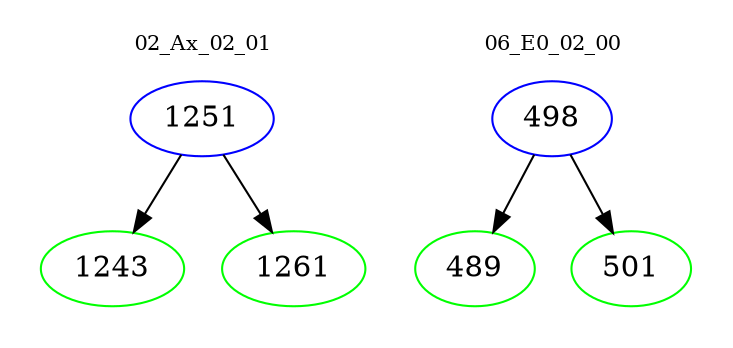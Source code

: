 digraph{
subgraph cluster_0 {
color = white
label = "02_Ax_02_01";
fontsize=10;
T0_1251 [label="1251", color="blue"]
T0_1251 -> T0_1243 [color="black"]
T0_1243 [label="1243", color="green"]
T0_1251 -> T0_1261 [color="black"]
T0_1261 [label="1261", color="green"]
}
subgraph cluster_1 {
color = white
label = "06_E0_02_00";
fontsize=10;
T1_498 [label="498", color="blue"]
T1_498 -> T1_489 [color="black"]
T1_489 [label="489", color="green"]
T1_498 -> T1_501 [color="black"]
T1_501 [label="501", color="green"]
}
}
